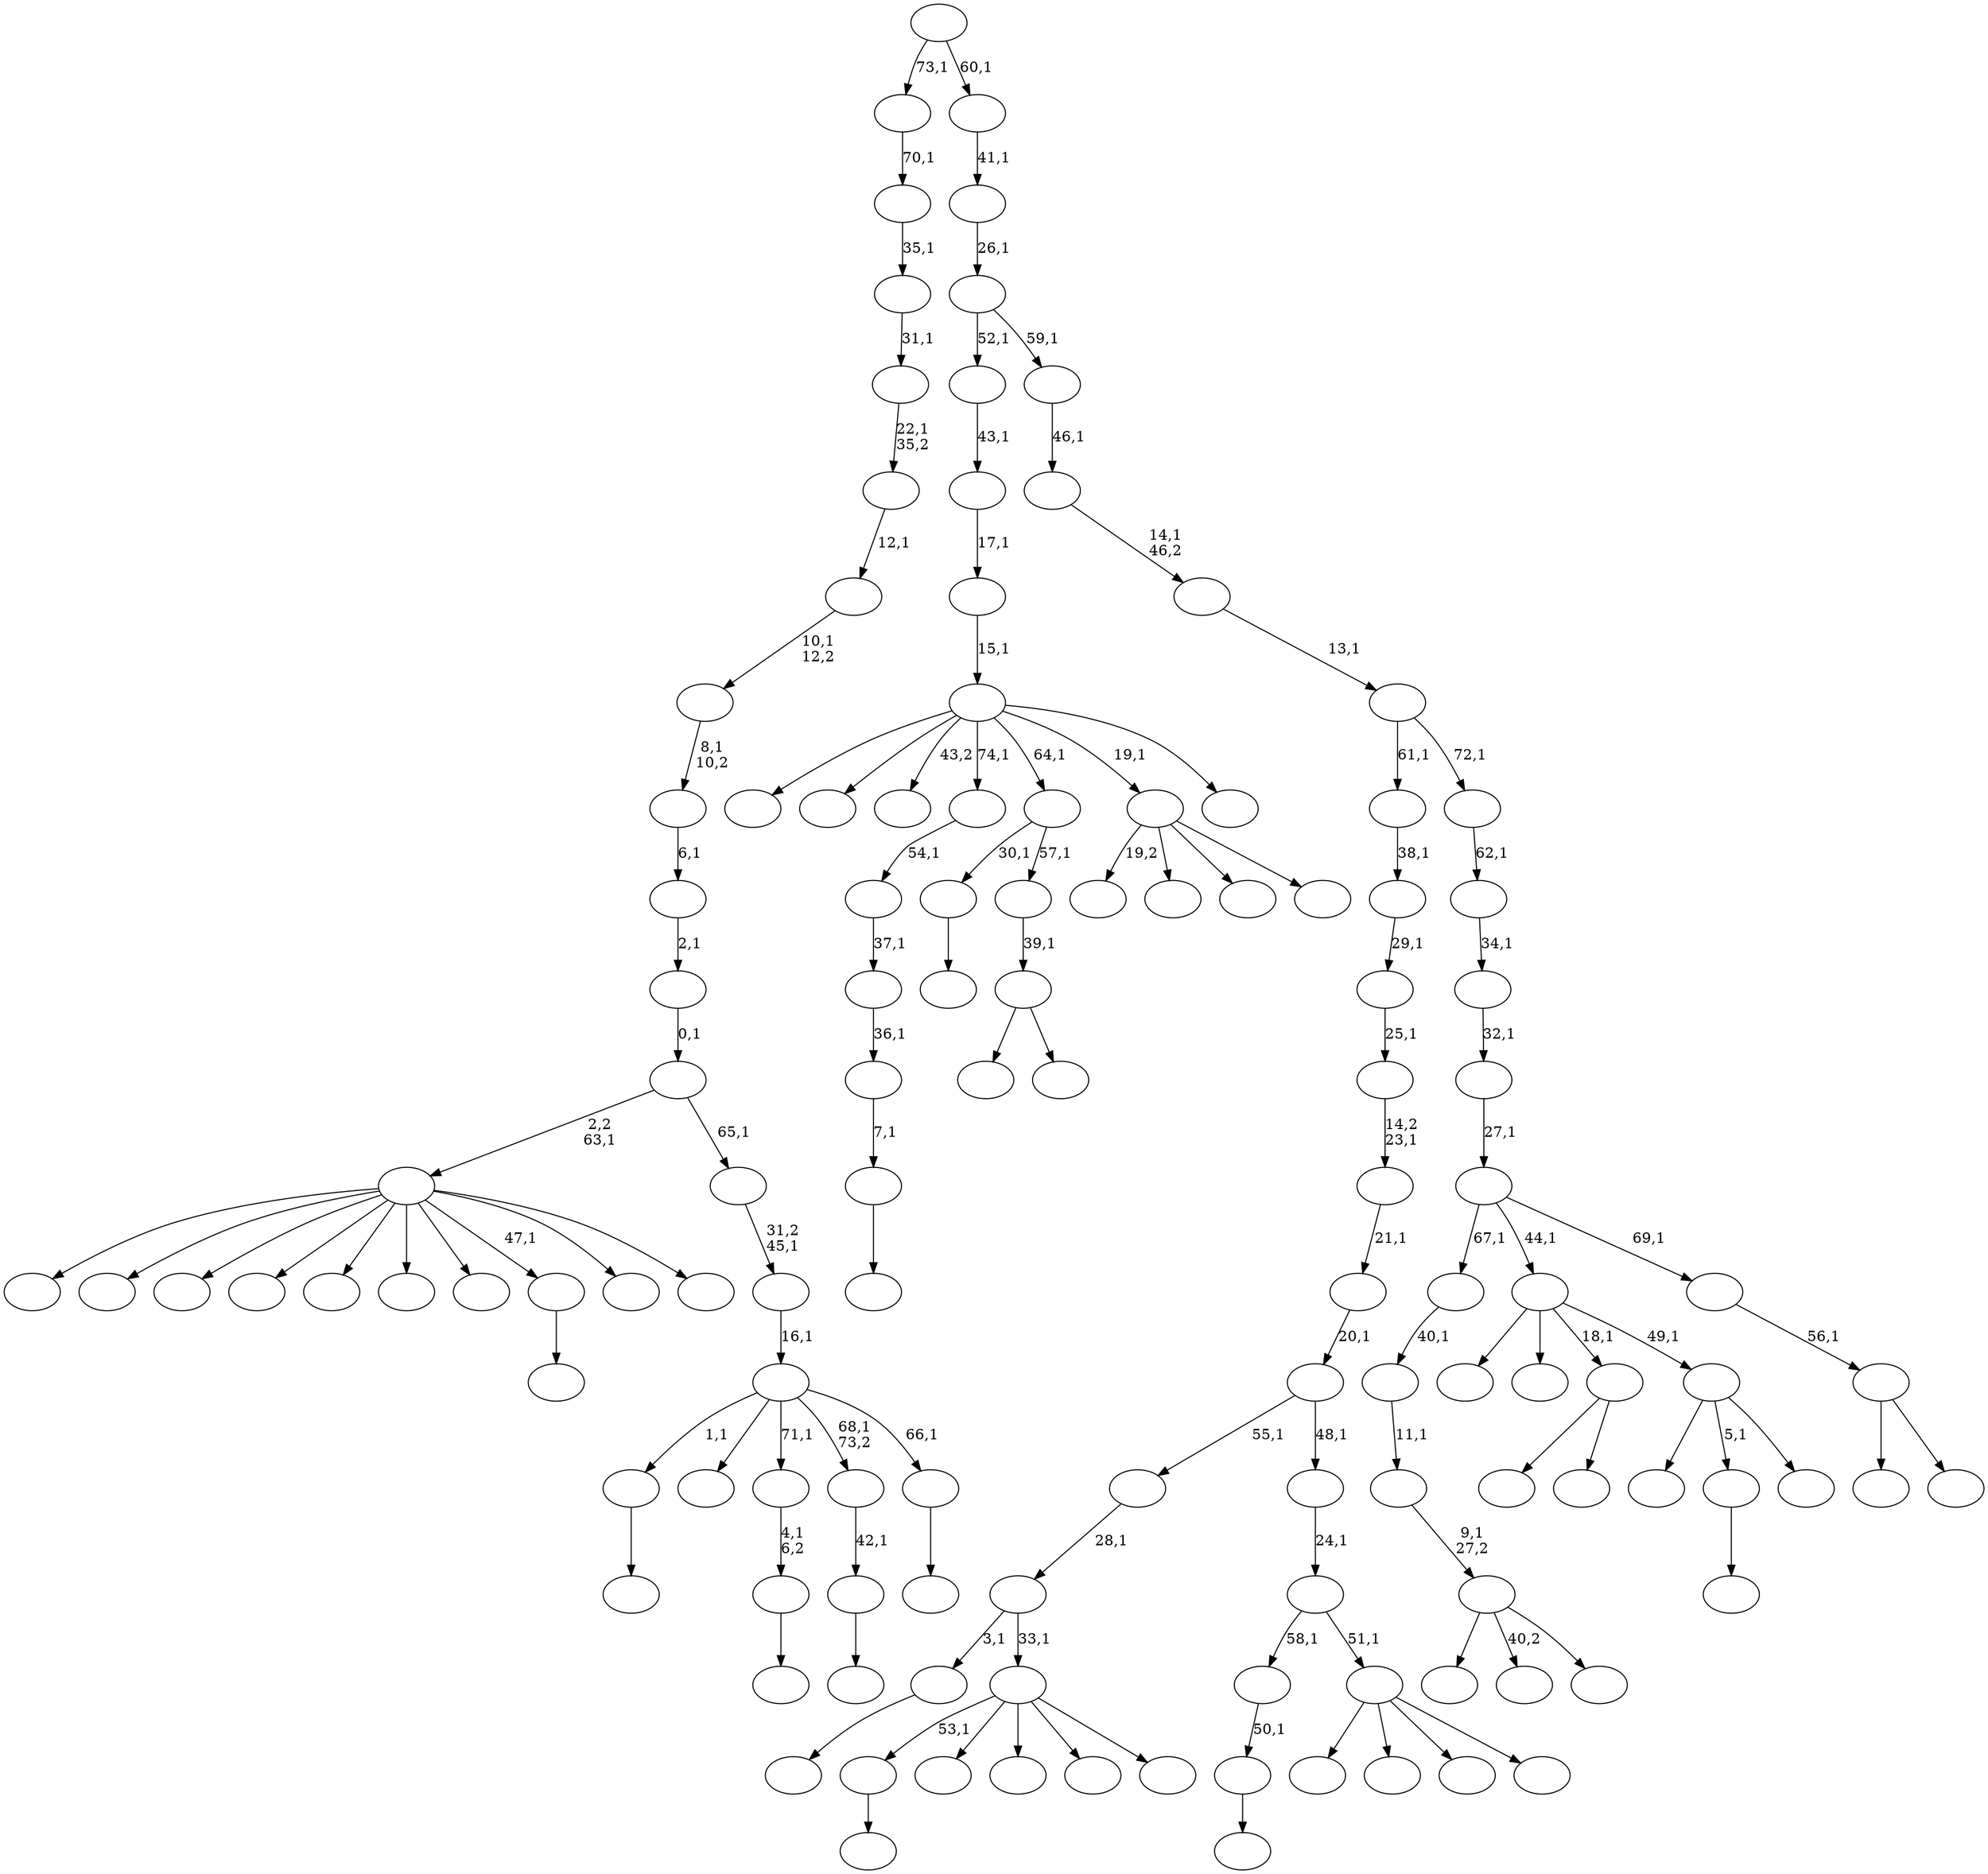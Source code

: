 digraph T {
	125 [label=""]
	124 [label=""]
	123 [label=""]
	122 [label=""]
	121 [label=""]
	120 [label=""]
	119 [label=""]
	118 [label=""]
	117 [label=""]
	116 [label=""]
	115 [label=""]
	114 [label=""]
	113 [label=""]
	112 [label=""]
	111 [label=""]
	110 [label=""]
	109 [label=""]
	108 [label=""]
	107 [label=""]
	106 [label=""]
	105 [label=""]
	104 [label=""]
	103 [label=""]
	102 [label=""]
	101 [label=""]
	100 [label=""]
	99 [label=""]
	98 [label=""]
	97 [label=""]
	96 [label=""]
	95 [label=""]
	94 [label=""]
	93 [label=""]
	92 [label=""]
	91 [label=""]
	90 [label=""]
	89 [label=""]
	88 [label=""]
	87 [label=""]
	86 [label=""]
	85 [label=""]
	84 [label=""]
	83 [label=""]
	82 [label=""]
	81 [label=""]
	80 [label=""]
	79 [label=""]
	78 [label=""]
	77 [label=""]
	76 [label=""]
	75 [label=""]
	74 [label=""]
	73 [label=""]
	72 [label=""]
	71 [label=""]
	70 [label=""]
	69 [label=""]
	68 [label=""]
	67 [label=""]
	66 [label=""]
	65 [label=""]
	64 [label=""]
	63 [label=""]
	62 [label=""]
	61 [label=""]
	60 [label=""]
	59 [label=""]
	58 [label=""]
	57 [label=""]
	56 [label=""]
	55 [label=""]
	54 [label=""]
	53 [label=""]
	52 [label=""]
	51 [label=""]
	50 [label=""]
	49 [label=""]
	48 [label=""]
	47 [label=""]
	46 [label=""]
	45 [label=""]
	44 [label=""]
	43 [label=""]
	42 [label=""]
	41 [label=""]
	40 [label=""]
	39 [label=""]
	38 [label=""]
	37 [label=""]
	36 [label=""]
	35 [label=""]
	34 [label=""]
	33 [label=""]
	32 [label=""]
	31 [label=""]
	30 [label=""]
	29 [label=""]
	28 [label=""]
	27 [label=""]
	26 [label=""]
	25 [label=""]
	24 [label=""]
	23 [label=""]
	22 [label=""]
	21 [label=""]
	20 [label=""]
	19 [label=""]
	18 [label=""]
	17 [label=""]
	16 [label=""]
	15 [label=""]
	14 [label=""]
	13 [label=""]
	12 [label=""]
	11 [label=""]
	10 [label=""]
	9 [label=""]
	8 [label=""]
	7 [label=""]
	6 [label=""]
	5 [label=""]
	4 [label=""]
	3 [label=""]
	2 [label=""]
	1 [label=""]
	0 [label=""]
	123 -> 124 [label=""]
	119 -> 120 [label=""]
	107 -> 108 [label=""]
	106 -> 107 [label="4,1\n6,2"]
	97 -> 98 [label=""]
	96 -> 97 [label="50,1"]
	92 -> 115 [label=""]
	92 -> 95 [label="40,2"]
	92 -> 93 [label=""]
	91 -> 92 [label="9,1\n27,2"]
	90 -> 91 [label="11,1"]
	89 -> 90 [label="40,1"]
	83 -> 84 [label=""]
	81 -> 82 [label=""]
	80 -> 81 [label="7,1"]
	79 -> 80 [label="36,1"]
	78 -> 79 [label="37,1"]
	77 -> 78 [label="54,1"]
	75 -> 111 [label=""]
	75 -> 76 [label=""]
	72 -> 100 [label=""]
	72 -> 73 [label=""]
	71 -> 72 [label="39,1"]
	70 -> 83 [label="30,1"]
	70 -> 71 [label="57,1"]
	67 -> 68 [label=""]
	65 -> 66 [label=""]
	63 -> 125 [label="19,2"]
	63 -> 122 [label=""]
	63 -> 85 [label=""]
	63 -> 64 [label=""]
	61 -> 123 [label="53,1"]
	61 -> 109 [label=""]
	61 -> 104 [label=""]
	61 -> 69 [label=""]
	61 -> 62 [label=""]
	60 -> 67 [label="3,1"]
	60 -> 61 [label="33,1"]
	59 -> 60 [label="28,1"]
	57 -> 58 [label=""]
	54 -> 55 [label=""]
	53 -> 54 [label="42,1"]
	51 -> 121 [label=""]
	51 -> 112 [label=""]
	51 -> 103 [label=""]
	51 -> 99 [label=""]
	51 -> 94 [label=""]
	51 -> 88 [label=""]
	51 -> 86 [label=""]
	51 -> 57 [label="47,1"]
	51 -> 56 [label=""]
	51 -> 52 [label=""]
	49 -> 74 [label=""]
	49 -> 65 [label="5,1"]
	49 -> 50 [label=""]
	48 -> 113 [label=""]
	48 -> 105 [label=""]
	48 -> 75 [label="18,1"]
	48 -> 49 [label="49,1"]
	46 -> 118 [label=""]
	46 -> 114 [label=""]
	46 -> 101 [label="43,2"]
	46 -> 77 [label="74,1"]
	46 -> 70 [label="64,1"]
	46 -> 63 [label="19,1"]
	46 -> 47 [label=""]
	45 -> 46 [label="15,1"]
	44 -> 45 [label="17,1"]
	43 -> 44 [label="43,1"]
	41 -> 117 [label=""]
	41 -> 116 [label=""]
	41 -> 87 [label=""]
	41 -> 42 [label=""]
	40 -> 96 [label="58,1"]
	40 -> 41 [label="51,1"]
	39 -> 40 [label="24,1"]
	38 -> 59 [label="55,1"]
	38 -> 39 [label="48,1"]
	37 -> 38 [label="20,1"]
	36 -> 37 [label="21,1"]
	35 -> 36 [label="14,2\n23,1"]
	34 -> 35 [label="25,1"]
	33 -> 34 [label="29,1"]
	32 -> 33 [label="38,1"]
	30 -> 31 [label=""]
	29 -> 119 [label="1,1"]
	29 -> 110 [label=""]
	29 -> 106 [label="71,1"]
	29 -> 53 [label="68,1\n73,2"]
	29 -> 30 [label="66,1"]
	28 -> 29 [label="16,1"]
	27 -> 28 [label="31,2\n45,1"]
	26 -> 51 [label="2,2\n63,1"]
	26 -> 27 [label="65,1"]
	25 -> 26 [label="0,1"]
	24 -> 25 [label="2,1"]
	23 -> 24 [label="6,1"]
	22 -> 23 [label="8,1\n10,2"]
	21 -> 22 [label="10,1\n12,2"]
	20 -> 21 [label="12,1"]
	19 -> 20 [label="22,1\n35,2"]
	18 -> 19 [label="31,1"]
	17 -> 18 [label="35,1"]
	16 -> 17 [label="70,1"]
	14 -> 102 [label=""]
	14 -> 15 [label=""]
	13 -> 14 [label="56,1"]
	12 -> 89 [label="67,1"]
	12 -> 48 [label="44,1"]
	12 -> 13 [label="69,1"]
	11 -> 12 [label="27,1"]
	10 -> 11 [label="32,1"]
	9 -> 10 [label="34,1"]
	8 -> 9 [label="62,1"]
	7 -> 32 [label="61,1"]
	7 -> 8 [label="72,1"]
	6 -> 7 [label="13,1"]
	5 -> 6 [label="14,1\n46,2"]
	4 -> 5 [label="46,1"]
	3 -> 43 [label="52,1"]
	3 -> 4 [label="59,1"]
	2 -> 3 [label="26,1"]
	1 -> 2 [label="41,1"]
	0 -> 16 [label="73,1"]
	0 -> 1 [label="60,1"]
}
